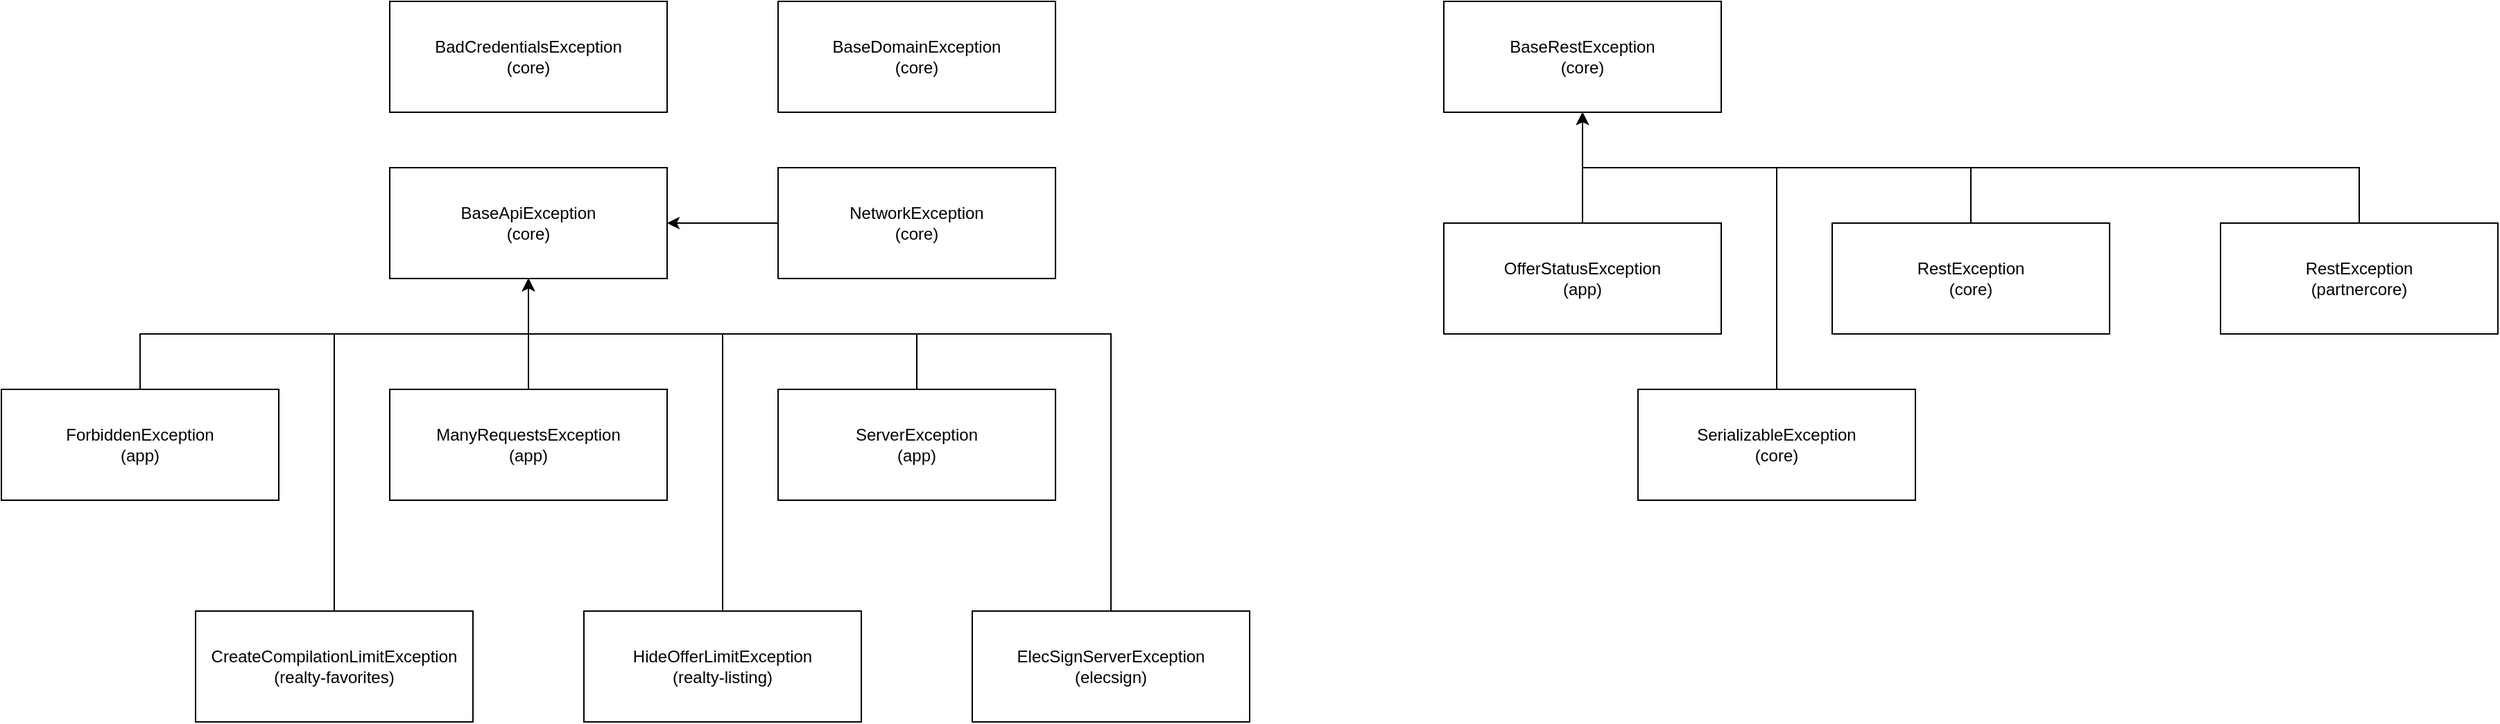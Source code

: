 <mxfile version="22.0.8" type="github">
  <diagram name="Page-1" id="krFyd3VAVPyLNUd_DLIA">
    <mxGraphModel dx="1242" dy="776" grid="1" gridSize="10" guides="1" tooltips="1" connect="1" arrows="1" fold="1" page="1" pageScale="1" pageWidth="850" pageHeight="1100" math="0" shadow="0">
      <root>
        <mxCell id="0" />
        <mxCell id="1" parent="0" />
        <mxCell id="BcmAvLzM47DuS9mzZTEV-1" value="BaseApiException&lt;br&gt;(core)" style="rounded=0;whiteSpace=wrap;html=1;" vertex="1" parent="1">
          <mxGeometry x="280" y="360" width="200" height="80" as="geometry" />
        </mxCell>
        <mxCell id="BcmAvLzM47DuS9mzZTEV-20" style="edgeStyle=orthogonalEdgeStyle;rounded=0;orthogonalLoop=1;jettySize=auto;html=1;exitX=0.5;exitY=0;exitDx=0;exitDy=0;entryX=0.5;entryY=1;entryDx=0;entryDy=0;" edge="1" parent="1" source="BcmAvLzM47DuS9mzZTEV-2" target="BcmAvLzM47DuS9mzZTEV-1">
          <mxGeometry relative="1" as="geometry">
            <Array as="points">
              <mxPoint x="240" y="480" />
              <mxPoint x="380" y="480" />
            </Array>
          </mxGeometry>
        </mxCell>
        <mxCell id="BcmAvLzM47DuS9mzZTEV-2" value="CreateCompilationLimitException (realty-favorites)" style="rounded=0;whiteSpace=wrap;html=1;" vertex="1" parent="1">
          <mxGeometry x="140" y="680" width="200" height="80" as="geometry" />
        </mxCell>
        <mxCell id="BcmAvLzM47DuS9mzZTEV-22" style="edgeStyle=orthogonalEdgeStyle;rounded=0;orthogonalLoop=1;jettySize=auto;html=1;exitX=0.5;exitY=0;exitDx=0;exitDy=0;entryX=0.5;entryY=1;entryDx=0;entryDy=0;" edge="1" parent="1" source="BcmAvLzM47DuS9mzZTEV-4" target="BcmAvLzM47DuS9mzZTEV-1">
          <mxGeometry relative="1" as="geometry">
            <Array as="points">
              <mxPoint x="800" y="480" />
              <mxPoint x="380" y="480" />
            </Array>
          </mxGeometry>
        </mxCell>
        <mxCell id="BcmAvLzM47DuS9mzZTEV-4" value="ElecSignServerException&lt;br&gt;(elecsign)" style="rounded=0;whiteSpace=wrap;html=1;" vertex="1" parent="1">
          <mxGeometry x="700" y="680" width="200" height="80" as="geometry" />
        </mxCell>
        <mxCell id="BcmAvLzM47DuS9mzZTEV-18" style="edgeStyle=orthogonalEdgeStyle;rounded=0;orthogonalLoop=1;jettySize=auto;html=1;exitX=0.5;exitY=0;exitDx=0;exitDy=0;entryX=0.5;entryY=1;entryDx=0;entryDy=0;" edge="1" parent="1" source="BcmAvLzM47DuS9mzZTEV-6" target="BcmAvLzM47DuS9mzZTEV-1">
          <mxGeometry relative="1" as="geometry" />
        </mxCell>
        <mxCell id="BcmAvLzM47DuS9mzZTEV-6" value="ForbiddenException&lt;br&gt;(app)" style="rounded=0;whiteSpace=wrap;html=1;" vertex="1" parent="1">
          <mxGeometry y="520" width="200" height="80" as="geometry" />
        </mxCell>
        <mxCell id="BcmAvLzM47DuS9mzZTEV-21" style="edgeStyle=orthogonalEdgeStyle;rounded=0;orthogonalLoop=1;jettySize=auto;html=1;exitX=0.5;exitY=0;exitDx=0;exitDy=0;entryX=0.5;entryY=1;entryDx=0;entryDy=0;" edge="1" parent="1" source="BcmAvLzM47DuS9mzZTEV-8" target="BcmAvLzM47DuS9mzZTEV-1">
          <mxGeometry relative="1" as="geometry">
            <Array as="points">
              <mxPoint x="520" y="480" />
              <mxPoint x="380" y="480" />
            </Array>
          </mxGeometry>
        </mxCell>
        <mxCell id="BcmAvLzM47DuS9mzZTEV-8" value="HideOfferLimitException&lt;br&gt;(realty-listing)" style="rounded=0;whiteSpace=wrap;html=1;" vertex="1" parent="1">
          <mxGeometry x="420" y="680" width="200" height="80" as="geometry" />
        </mxCell>
        <mxCell id="BcmAvLzM47DuS9mzZTEV-17" style="edgeStyle=orthogonalEdgeStyle;rounded=0;orthogonalLoop=1;jettySize=auto;html=1;exitX=0.5;exitY=0;exitDx=0;exitDy=0;entryX=0.5;entryY=1;entryDx=0;entryDy=0;" edge="1" parent="1" source="BcmAvLzM47DuS9mzZTEV-10" target="BcmAvLzM47DuS9mzZTEV-1">
          <mxGeometry relative="1" as="geometry" />
        </mxCell>
        <mxCell id="BcmAvLzM47DuS9mzZTEV-10" value="ManyRequestsException&lt;br&gt;(app)" style="rounded=0;whiteSpace=wrap;html=1;" vertex="1" parent="1">
          <mxGeometry x="280" y="520" width="200" height="80" as="geometry" />
        </mxCell>
        <mxCell id="BcmAvLzM47DuS9mzZTEV-16" style="edgeStyle=orthogonalEdgeStyle;rounded=0;orthogonalLoop=1;jettySize=auto;html=1;exitX=0;exitY=0.5;exitDx=0;exitDy=0;entryX=1;entryY=0.5;entryDx=0;entryDy=0;" edge="1" parent="1" source="BcmAvLzM47DuS9mzZTEV-12" target="BcmAvLzM47DuS9mzZTEV-1">
          <mxGeometry relative="1" as="geometry" />
        </mxCell>
        <mxCell id="BcmAvLzM47DuS9mzZTEV-12" value="NetworkException&lt;br&gt;(core)" style="rounded=0;whiteSpace=wrap;html=1;" vertex="1" parent="1">
          <mxGeometry x="560" y="360" width="200" height="80" as="geometry" />
        </mxCell>
        <mxCell id="BcmAvLzM47DuS9mzZTEV-19" style="edgeStyle=orthogonalEdgeStyle;rounded=0;orthogonalLoop=1;jettySize=auto;html=1;exitX=0.5;exitY=0;exitDx=0;exitDy=0;entryX=0.5;entryY=1;entryDx=0;entryDy=0;" edge="1" parent="1" source="BcmAvLzM47DuS9mzZTEV-14" target="BcmAvLzM47DuS9mzZTEV-1">
          <mxGeometry relative="1" as="geometry" />
        </mxCell>
        <mxCell id="BcmAvLzM47DuS9mzZTEV-14" value="ServerException&lt;br&gt;(app)" style="rounded=0;whiteSpace=wrap;html=1;" vertex="1" parent="1">
          <mxGeometry x="560" y="520" width="200" height="80" as="geometry" />
        </mxCell>
        <mxCell id="BcmAvLzM47DuS9mzZTEV-24" value="BadCredentialsException&lt;br&gt;(core)" style="rounded=0;whiteSpace=wrap;html=1;" vertex="1" parent="1">
          <mxGeometry x="280" y="240" width="200" height="80" as="geometry" />
        </mxCell>
        <mxCell id="BcmAvLzM47DuS9mzZTEV-25" value="BaseDomainException&lt;br&gt;(core)" style="rounded=0;whiteSpace=wrap;html=1;" vertex="1" parent="1">
          <mxGeometry x="560" y="240" width="200" height="80" as="geometry" />
        </mxCell>
        <mxCell id="BcmAvLzM47DuS9mzZTEV-26" value="BaseRestException&lt;br&gt;(core)" style="rounded=0;whiteSpace=wrap;html=1;" vertex="1" parent="1">
          <mxGeometry x="1040" y="240" width="200" height="80" as="geometry" />
        </mxCell>
        <mxCell id="BcmAvLzM47DuS9mzZTEV-28" style="edgeStyle=orthogonalEdgeStyle;rounded=0;orthogonalLoop=1;jettySize=auto;html=1;exitX=0.5;exitY=0;exitDx=0;exitDy=0;entryX=0.5;entryY=1;entryDx=0;entryDy=0;" edge="1" parent="1" source="BcmAvLzM47DuS9mzZTEV-27" target="BcmAvLzM47DuS9mzZTEV-26">
          <mxGeometry relative="1" as="geometry" />
        </mxCell>
        <mxCell id="BcmAvLzM47DuS9mzZTEV-27" value="OfferStatusException&lt;br&gt;(app)" style="rounded=0;whiteSpace=wrap;html=1;" vertex="1" parent="1">
          <mxGeometry x="1040" y="400" width="200" height="80" as="geometry" />
        </mxCell>
        <mxCell id="BcmAvLzM47DuS9mzZTEV-30" style="edgeStyle=orthogonalEdgeStyle;rounded=0;orthogonalLoop=1;jettySize=auto;html=1;exitX=0.5;exitY=0;exitDx=0;exitDy=0;entryX=0.5;entryY=1;entryDx=0;entryDy=0;" edge="1" parent="1" source="BcmAvLzM47DuS9mzZTEV-29" target="BcmAvLzM47DuS9mzZTEV-26">
          <mxGeometry relative="1" as="geometry" />
        </mxCell>
        <mxCell id="BcmAvLzM47DuS9mzZTEV-29" value="RestException&lt;br&gt;(core)" style="rounded=0;whiteSpace=wrap;html=1;" vertex="1" parent="1">
          <mxGeometry x="1320" y="400" width="200" height="80" as="geometry" />
        </mxCell>
        <mxCell id="BcmAvLzM47DuS9mzZTEV-32" style="edgeStyle=orthogonalEdgeStyle;rounded=0;orthogonalLoop=1;jettySize=auto;html=1;exitX=0.5;exitY=0;exitDx=0;exitDy=0;entryX=0.5;entryY=1;entryDx=0;entryDy=0;" edge="1" parent="1" source="BcmAvLzM47DuS9mzZTEV-31" target="BcmAvLzM47DuS9mzZTEV-26">
          <mxGeometry relative="1" as="geometry" />
        </mxCell>
        <mxCell id="BcmAvLzM47DuS9mzZTEV-31" value="RestException&lt;br&gt;(partnercore)" style="rounded=0;whiteSpace=wrap;html=1;" vertex="1" parent="1">
          <mxGeometry x="1600" y="400" width="200" height="80" as="geometry" />
        </mxCell>
        <mxCell id="BcmAvLzM47DuS9mzZTEV-34" style="edgeStyle=orthogonalEdgeStyle;rounded=0;orthogonalLoop=1;jettySize=auto;html=1;exitX=0.5;exitY=0;exitDx=0;exitDy=0;entryX=0.5;entryY=1;entryDx=0;entryDy=0;" edge="1" parent="1" source="BcmAvLzM47DuS9mzZTEV-33" target="BcmAvLzM47DuS9mzZTEV-26">
          <mxGeometry relative="1" as="geometry">
            <Array as="points">
              <mxPoint x="1280" y="360" />
              <mxPoint x="1140" y="360" />
            </Array>
          </mxGeometry>
        </mxCell>
        <mxCell id="BcmAvLzM47DuS9mzZTEV-33" value="SerializableException&lt;br&gt;(core)" style="rounded=0;whiteSpace=wrap;html=1;" vertex="1" parent="1">
          <mxGeometry x="1180" y="520" width="200" height="80" as="geometry" />
        </mxCell>
      </root>
    </mxGraphModel>
  </diagram>
</mxfile>

